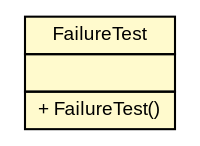 #!/usr/local/bin/dot
#
# Class diagram 
# Generated by UMLGraph version 5.1 (http://www.umlgraph.org/)
#

digraph G {
	edge [fontname="arial",fontsize=10,labelfontname="arial",labelfontsize=10];
	node [fontname="arial",fontsize=10,shape=plaintext];
	nodesep=0.25;
	ranksep=0.5;
	// es.upm.dit.gsi.shanks.model.failure.FailureTest
	c3844 [label=<<table title="es.upm.dit.gsi.shanks.model.failure.FailureTest" border="0" cellborder="1" cellspacing="0" cellpadding="2" port="p" bgcolor="lemonChiffon" href="./FailureTest.html">
		<tr><td><table border="0" cellspacing="0" cellpadding="1">
<tr><td align="center" balign="center"> FailureTest </td></tr>
		</table></td></tr>
		<tr><td><table border="0" cellspacing="0" cellpadding="1">
<tr><td align="left" balign="left">  </td></tr>
		</table></td></tr>
		<tr><td><table border="0" cellspacing="0" cellpadding="1">
<tr><td align="left" balign="left"> + FailureTest() </td></tr>
		</table></td></tr>
		</table>>, fontname="arial", fontcolor="black", fontsize=9.0];
}

